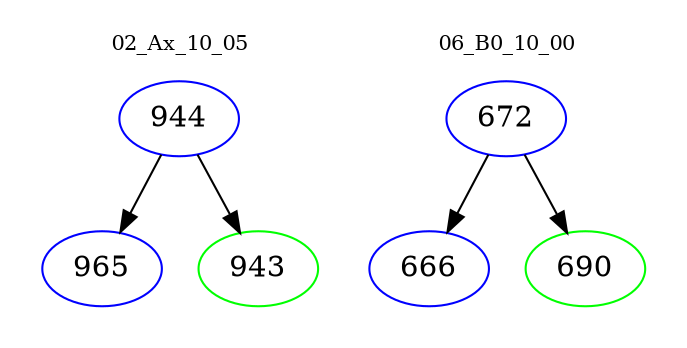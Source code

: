 digraph{
subgraph cluster_0 {
color = white
label = "02_Ax_10_05";
fontsize=10;
T0_944 [label="944", color="blue"]
T0_944 -> T0_965 [color="black"]
T0_965 [label="965", color="blue"]
T0_944 -> T0_943 [color="black"]
T0_943 [label="943", color="green"]
}
subgraph cluster_1 {
color = white
label = "06_B0_10_00";
fontsize=10;
T1_672 [label="672", color="blue"]
T1_672 -> T1_666 [color="black"]
T1_666 [label="666", color="blue"]
T1_672 -> T1_690 [color="black"]
T1_690 [label="690", color="green"]
}
}
